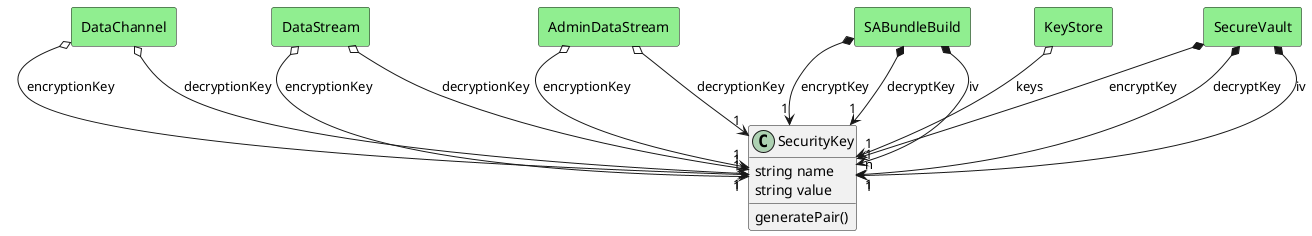 @startuml

class "SecurityKey" as Model {
 string name
 string value

 generatePair()
 
}



    rectangle "DataChannel" as DataChannel #lightgreen {
    }
    
        DataChannel   o--> "1" Model : "encryptionKey"
    
    rectangle "DataChannel" as DataChannel #lightgreen {
    }
    
        DataChannel   o--> "1" Model : "decryptionKey"
    
    rectangle "DataStream" as DataStream #lightgreen {
    }
    
        DataStream   o--> "1" Model : "encryptionKey"
    
    rectangle "DataStream" as DataStream #lightgreen {
    }
    
        DataStream   o--> "1" Model : "decryptionKey"
    
    rectangle "AdminDataStream" as AdminDataStream #lightgreen {
    }
    
        AdminDataStream   o--> "1" Model : "encryptionKey"
    
    rectangle "AdminDataStream" as AdminDataStream #lightgreen {
    }
    
        AdminDataStream   o--> "1" Model : "decryptionKey"
    
    rectangle "SABundleBuild" as SABundleBuild #lightgreen {
    }
    
        SABundleBuild   *--> "1" Model : "encryptKey"
    
    rectangle "SABundleBuild" as SABundleBuild #lightgreen {
    }
    
        SABundleBuild   *--> "1" Model : "decryptKey"
    
    rectangle "SABundleBuild" as SABundleBuild #lightgreen {
    }
    
        SABundleBuild   *--> "1" Model : "iv"
    
    rectangle "KeyStore" as KeyStore #lightgreen {
    }
    
        KeyStore   o--> "n" Model : "keys"
    
    rectangle "SecureVault" as SecureVault #lightgreen {
    }
    
        SecureVault   *--> "1" Model : "encryptKey"
    
    rectangle "SecureVault" as SecureVault #lightgreen {
    }
    
        SecureVault   *--> "1" Model : "decryptKey"
    
    rectangle "SecureVault" as SecureVault #lightgreen {
    }
    
        SecureVault   *--> "1" Model : "iv"
    

@enduml
